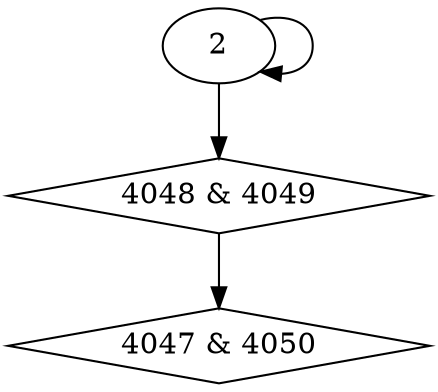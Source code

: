 digraph {
0 [label = "4047 & 4050", shape = diamond];
1 [label = "4048 & 4049", shape = diamond];
1 -> 0;
2 -> 1;
2 -> 2;
}
